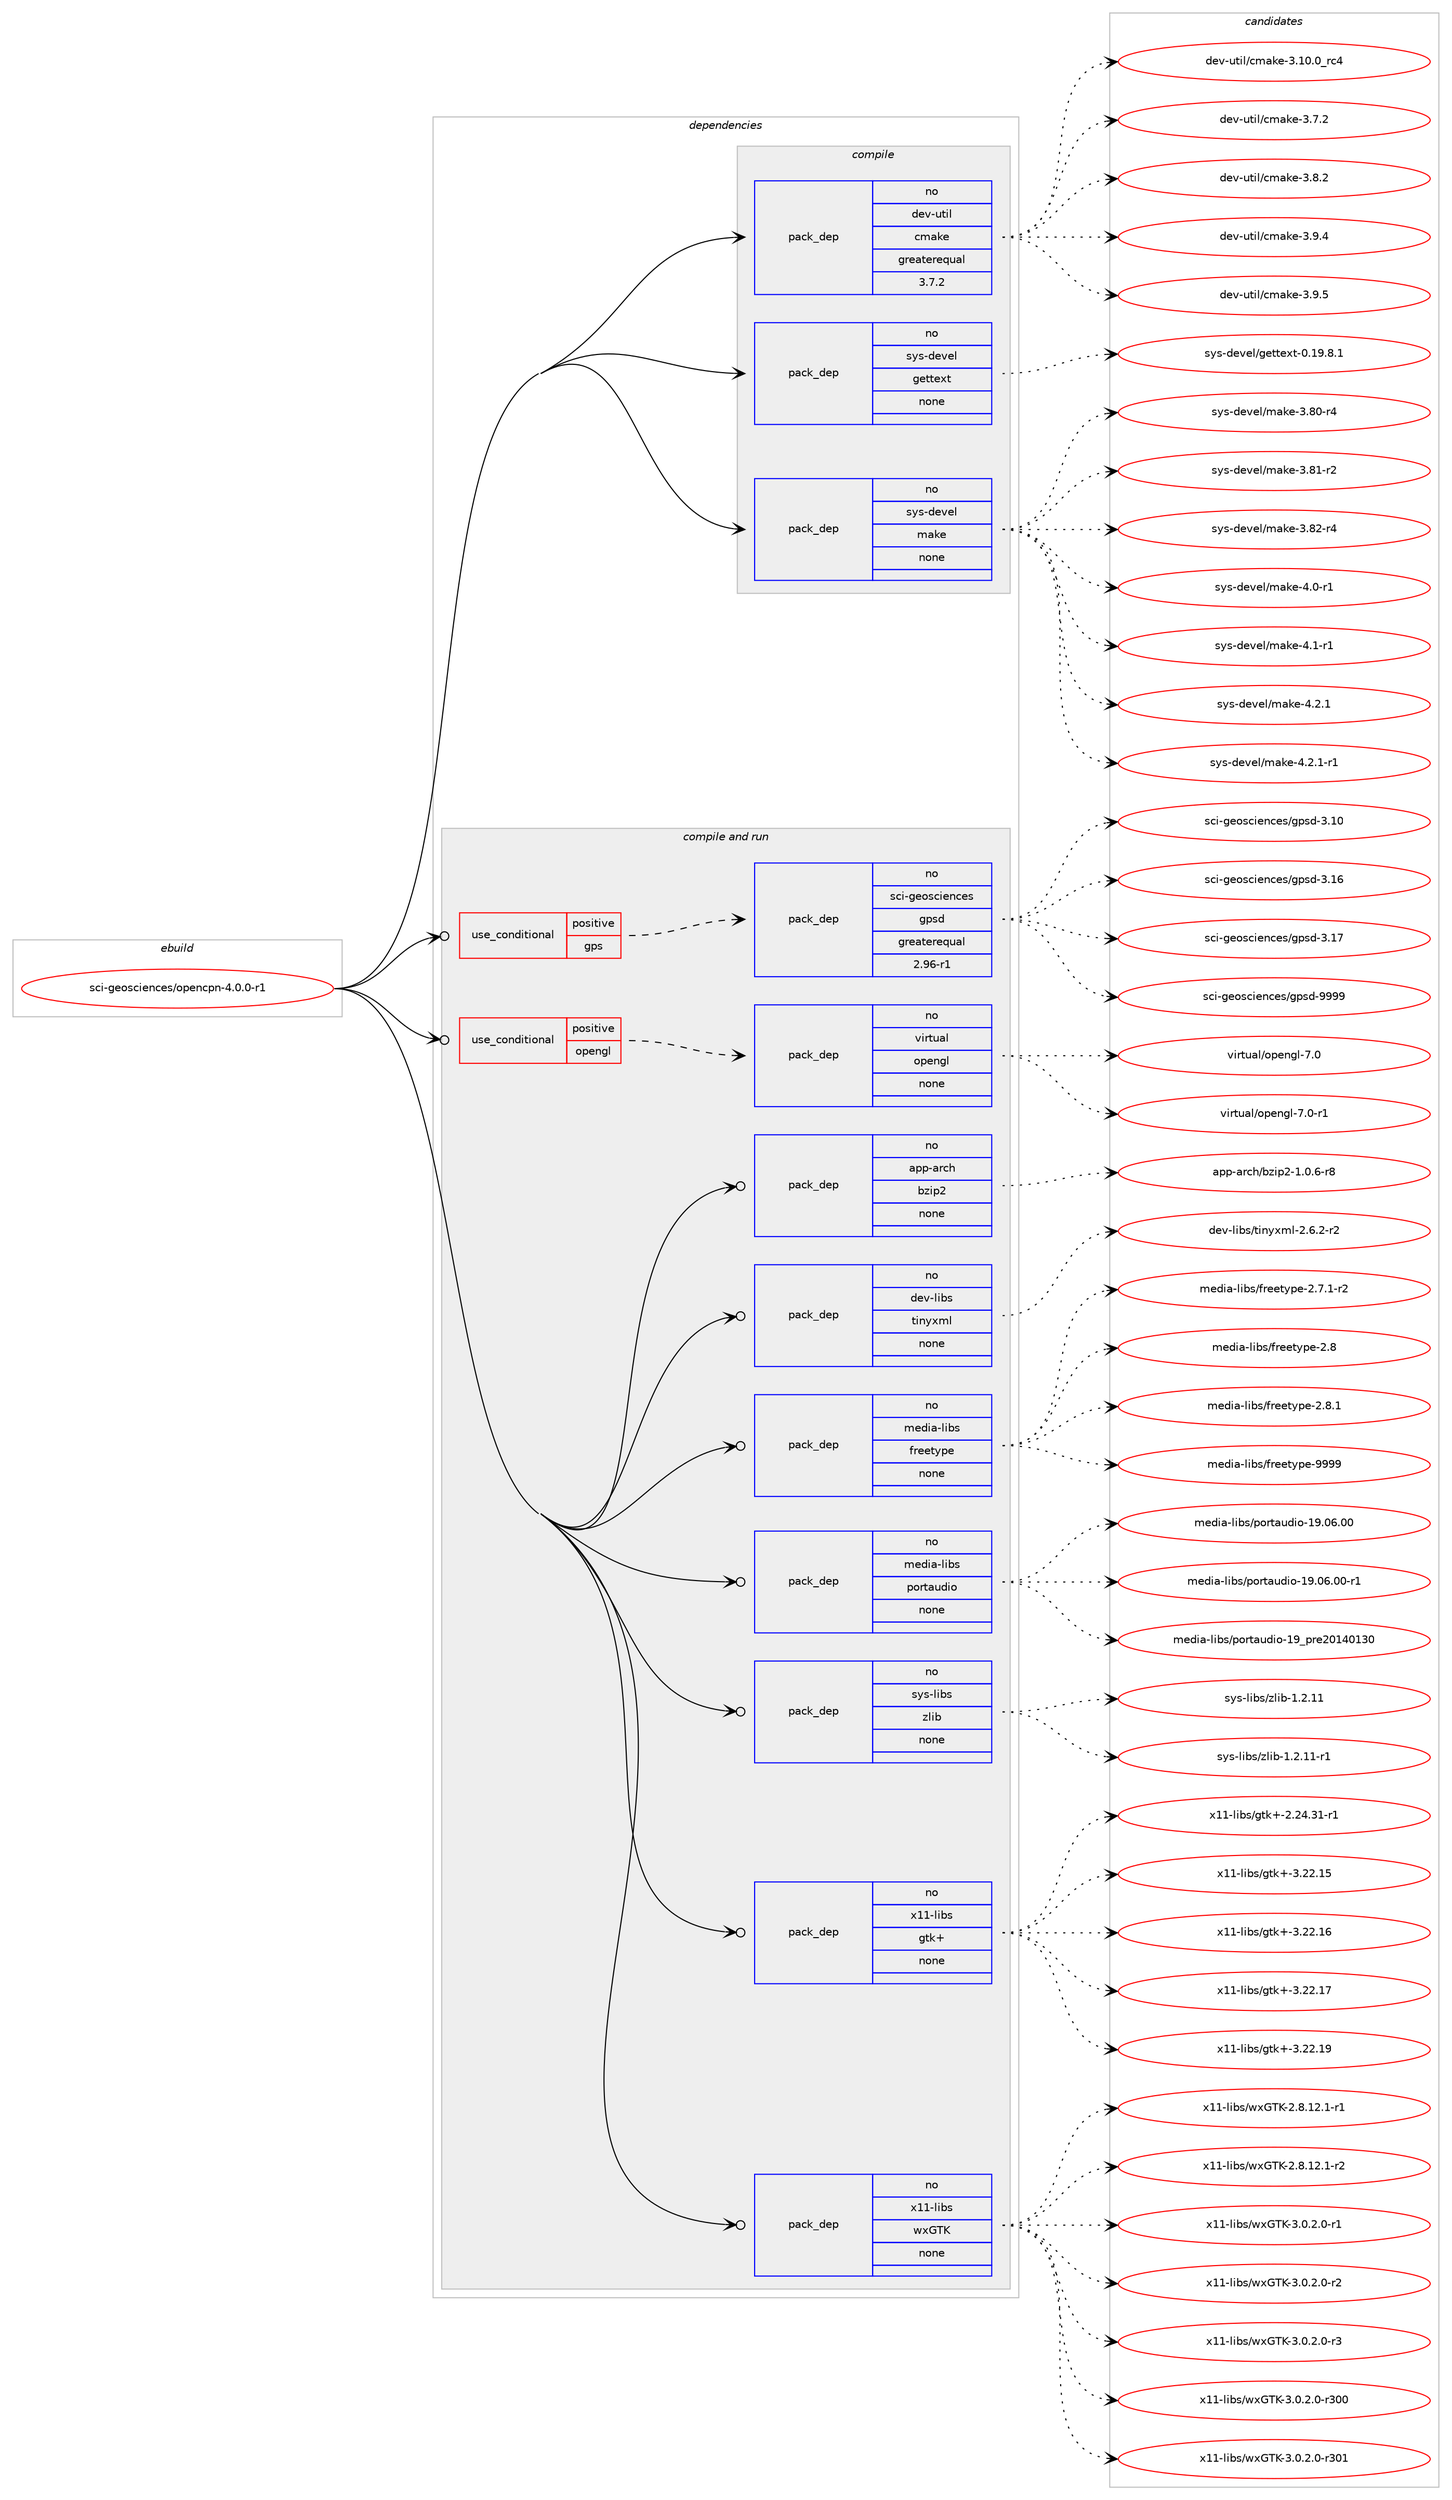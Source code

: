 digraph prolog {

# *************
# Graph options
# *************

newrank=true;
concentrate=true;
compound=true;
graph [rankdir=LR,fontname=Helvetica,fontsize=10,ranksep=1.5];#, ranksep=2.5, nodesep=0.2];
edge  [arrowhead=vee];
node  [fontname=Helvetica,fontsize=10];

# **********
# The ebuild
# **********

subgraph cluster_leftcol {
color=gray;
rank=same;
label=<<i>ebuild</i>>;
id [label="sci-geosciences/opencpn-4.0.0-r1", color=red, width=4, href="../sci-geosciences/opencpn-4.0.0-r1.svg"];
}

# ****************
# The dependencies
# ****************

subgraph cluster_midcol {
color=gray;
label=<<i>dependencies</i>>;
subgraph cluster_compile {
fillcolor="#eeeeee";
style=filled;
label=<<i>compile</i>>;
subgraph pack331188 {
dependency449020 [label=<<TABLE BORDER="0" CELLBORDER="1" CELLSPACING="0" CELLPADDING="4" WIDTH="220"><TR><TD ROWSPAN="6" CELLPADDING="30">pack_dep</TD></TR><TR><TD WIDTH="110">no</TD></TR><TR><TD>dev-util</TD></TR><TR><TD>cmake</TD></TR><TR><TD>greaterequal</TD></TR><TR><TD>3.7.2</TD></TR></TABLE>>, shape=none, color=blue];
}
id:e -> dependency449020:w [weight=20,style="solid",arrowhead="vee"];
subgraph pack331189 {
dependency449021 [label=<<TABLE BORDER="0" CELLBORDER="1" CELLSPACING="0" CELLPADDING="4" WIDTH="220"><TR><TD ROWSPAN="6" CELLPADDING="30">pack_dep</TD></TR><TR><TD WIDTH="110">no</TD></TR><TR><TD>sys-devel</TD></TR><TR><TD>gettext</TD></TR><TR><TD>none</TD></TR><TR><TD></TD></TR></TABLE>>, shape=none, color=blue];
}
id:e -> dependency449021:w [weight=20,style="solid",arrowhead="vee"];
subgraph pack331190 {
dependency449022 [label=<<TABLE BORDER="0" CELLBORDER="1" CELLSPACING="0" CELLPADDING="4" WIDTH="220"><TR><TD ROWSPAN="6" CELLPADDING="30">pack_dep</TD></TR><TR><TD WIDTH="110">no</TD></TR><TR><TD>sys-devel</TD></TR><TR><TD>make</TD></TR><TR><TD>none</TD></TR><TR><TD></TD></TR></TABLE>>, shape=none, color=blue];
}
id:e -> dependency449022:w [weight=20,style="solid",arrowhead="vee"];
}
subgraph cluster_compileandrun {
fillcolor="#eeeeee";
style=filled;
label=<<i>compile and run</i>>;
subgraph cond110010 {
dependency449023 [label=<<TABLE BORDER="0" CELLBORDER="1" CELLSPACING="0" CELLPADDING="4"><TR><TD ROWSPAN="3" CELLPADDING="10">use_conditional</TD></TR><TR><TD>positive</TD></TR><TR><TD>gps</TD></TR></TABLE>>, shape=none, color=red];
subgraph pack331191 {
dependency449024 [label=<<TABLE BORDER="0" CELLBORDER="1" CELLSPACING="0" CELLPADDING="4" WIDTH="220"><TR><TD ROWSPAN="6" CELLPADDING="30">pack_dep</TD></TR><TR><TD WIDTH="110">no</TD></TR><TR><TD>sci-geosciences</TD></TR><TR><TD>gpsd</TD></TR><TR><TD>greaterequal</TD></TR><TR><TD>2.96-r1</TD></TR></TABLE>>, shape=none, color=blue];
}
dependency449023:e -> dependency449024:w [weight=20,style="dashed",arrowhead="vee"];
}
id:e -> dependency449023:w [weight=20,style="solid",arrowhead="odotvee"];
subgraph cond110011 {
dependency449025 [label=<<TABLE BORDER="0" CELLBORDER="1" CELLSPACING="0" CELLPADDING="4"><TR><TD ROWSPAN="3" CELLPADDING="10">use_conditional</TD></TR><TR><TD>positive</TD></TR><TR><TD>opengl</TD></TR></TABLE>>, shape=none, color=red];
subgraph pack331192 {
dependency449026 [label=<<TABLE BORDER="0" CELLBORDER="1" CELLSPACING="0" CELLPADDING="4" WIDTH="220"><TR><TD ROWSPAN="6" CELLPADDING="30">pack_dep</TD></TR><TR><TD WIDTH="110">no</TD></TR><TR><TD>virtual</TD></TR><TR><TD>opengl</TD></TR><TR><TD>none</TD></TR><TR><TD></TD></TR></TABLE>>, shape=none, color=blue];
}
dependency449025:e -> dependency449026:w [weight=20,style="dashed",arrowhead="vee"];
}
id:e -> dependency449025:w [weight=20,style="solid",arrowhead="odotvee"];
subgraph pack331193 {
dependency449027 [label=<<TABLE BORDER="0" CELLBORDER="1" CELLSPACING="0" CELLPADDING="4" WIDTH="220"><TR><TD ROWSPAN="6" CELLPADDING="30">pack_dep</TD></TR><TR><TD WIDTH="110">no</TD></TR><TR><TD>app-arch</TD></TR><TR><TD>bzip2</TD></TR><TR><TD>none</TD></TR><TR><TD></TD></TR></TABLE>>, shape=none, color=blue];
}
id:e -> dependency449027:w [weight=20,style="solid",arrowhead="odotvee"];
subgraph pack331194 {
dependency449028 [label=<<TABLE BORDER="0" CELLBORDER="1" CELLSPACING="0" CELLPADDING="4" WIDTH="220"><TR><TD ROWSPAN="6" CELLPADDING="30">pack_dep</TD></TR><TR><TD WIDTH="110">no</TD></TR><TR><TD>dev-libs</TD></TR><TR><TD>tinyxml</TD></TR><TR><TD>none</TD></TR><TR><TD></TD></TR></TABLE>>, shape=none, color=blue];
}
id:e -> dependency449028:w [weight=20,style="solid",arrowhead="odotvee"];
subgraph pack331195 {
dependency449029 [label=<<TABLE BORDER="0" CELLBORDER="1" CELLSPACING="0" CELLPADDING="4" WIDTH="220"><TR><TD ROWSPAN="6" CELLPADDING="30">pack_dep</TD></TR><TR><TD WIDTH="110">no</TD></TR><TR><TD>media-libs</TD></TR><TR><TD>freetype</TD></TR><TR><TD>none</TD></TR><TR><TD></TD></TR></TABLE>>, shape=none, color=blue];
}
id:e -> dependency449029:w [weight=20,style="solid",arrowhead="odotvee"];
subgraph pack331196 {
dependency449030 [label=<<TABLE BORDER="0" CELLBORDER="1" CELLSPACING="0" CELLPADDING="4" WIDTH="220"><TR><TD ROWSPAN="6" CELLPADDING="30">pack_dep</TD></TR><TR><TD WIDTH="110">no</TD></TR><TR><TD>media-libs</TD></TR><TR><TD>portaudio</TD></TR><TR><TD>none</TD></TR><TR><TD></TD></TR></TABLE>>, shape=none, color=blue];
}
id:e -> dependency449030:w [weight=20,style="solid",arrowhead="odotvee"];
subgraph pack331197 {
dependency449031 [label=<<TABLE BORDER="0" CELLBORDER="1" CELLSPACING="0" CELLPADDING="4" WIDTH="220"><TR><TD ROWSPAN="6" CELLPADDING="30">pack_dep</TD></TR><TR><TD WIDTH="110">no</TD></TR><TR><TD>sys-libs</TD></TR><TR><TD>zlib</TD></TR><TR><TD>none</TD></TR><TR><TD></TD></TR></TABLE>>, shape=none, color=blue];
}
id:e -> dependency449031:w [weight=20,style="solid",arrowhead="odotvee"];
subgraph pack331198 {
dependency449032 [label=<<TABLE BORDER="0" CELLBORDER="1" CELLSPACING="0" CELLPADDING="4" WIDTH="220"><TR><TD ROWSPAN="6" CELLPADDING="30">pack_dep</TD></TR><TR><TD WIDTH="110">no</TD></TR><TR><TD>x11-libs</TD></TR><TR><TD>gtk+</TD></TR><TR><TD>none</TD></TR><TR><TD></TD></TR></TABLE>>, shape=none, color=blue];
}
id:e -> dependency449032:w [weight=20,style="solid",arrowhead="odotvee"];
subgraph pack331199 {
dependency449033 [label=<<TABLE BORDER="0" CELLBORDER="1" CELLSPACING="0" CELLPADDING="4" WIDTH="220"><TR><TD ROWSPAN="6" CELLPADDING="30">pack_dep</TD></TR><TR><TD WIDTH="110">no</TD></TR><TR><TD>x11-libs</TD></TR><TR><TD>wxGTK</TD></TR><TR><TD>none</TD></TR><TR><TD></TD></TR></TABLE>>, shape=none, color=blue];
}
id:e -> dependency449033:w [weight=20,style="solid",arrowhead="odotvee"];
}
subgraph cluster_run {
fillcolor="#eeeeee";
style=filled;
label=<<i>run</i>>;
}
}

# **************
# The candidates
# **************

subgraph cluster_choices {
rank=same;
color=gray;
label=<<i>candidates</i>>;

subgraph choice331188 {
color=black;
nodesep=1;
choice1001011184511711610510847991099710710145514649484648951149952 [label="dev-util/cmake-3.10.0_rc4", color=red, width=4,href="../dev-util/cmake-3.10.0_rc4.svg"];
choice10010111845117116105108479910997107101455146554650 [label="dev-util/cmake-3.7.2", color=red, width=4,href="../dev-util/cmake-3.7.2.svg"];
choice10010111845117116105108479910997107101455146564650 [label="dev-util/cmake-3.8.2", color=red, width=4,href="../dev-util/cmake-3.8.2.svg"];
choice10010111845117116105108479910997107101455146574652 [label="dev-util/cmake-3.9.4", color=red, width=4,href="../dev-util/cmake-3.9.4.svg"];
choice10010111845117116105108479910997107101455146574653 [label="dev-util/cmake-3.9.5", color=red, width=4,href="../dev-util/cmake-3.9.5.svg"];
dependency449020:e -> choice1001011184511711610510847991099710710145514649484648951149952:w [style=dotted,weight="100"];
dependency449020:e -> choice10010111845117116105108479910997107101455146554650:w [style=dotted,weight="100"];
dependency449020:e -> choice10010111845117116105108479910997107101455146564650:w [style=dotted,weight="100"];
dependency449020:e -> choice10010111845117116105108479910997107101455146574652:w [style=dotted,weight="100"];
dependency449020:e -> choice10010111845117116105108479910997107101455146574653:w [style=dotted,weight="100"];
}
subgraph choice331189 {
color=black;
nodesep=1;
choice1151211154510010111810110847103101116116101120116454846495746564649 [label="sys-devel/gettext-0.19.8.1", color=red, width=4,href="../sys-devel/gettext-0.19.8.1.svg"];
dependency449021:e -> choice1151211154510010111810110847103101116116101120116454846495746564649:w [style=dotted,weight="100"];
}
subgraph choice331190 {
color=black;
nodesep=1;
choice11512111545100101118101108471099710710145514656484511452 [label="sys-devel/make-3.80-r4", color=red, width=4,href="../sys-devel/make-3.80-r4.svg"];
choice11512111545100101118101108471099710710145514656494511450 [label="sys-devel/make-3.81-r2", color=red, width=4,href="../sys-devel/make-3.81-r2.svg"];
choice11512111545100101118101108471099710710145514656504511452 [label="sys-devel/make-3.82-r4", color=red, width=4,href="../sys-devel/make-3.82-r4.svg"];
choice115121115451001011181011084710997107101455246484511449 [label="sys-devel/make-4.0-r1", color=red, width=4,href="../sys-devel/make-4.0-r1.svg"];
choice115121115451001011181011084710997107101455246494511449 [label="sys-devel/make-4.1-r1", color=red, width=4,href="../sys-devel/make-4.1-r1.svg"];
choice115121115451001011181011084710997107101455246504649 [label="sys-devel/make-4.2.1", color=red, width=4,href="../sys-devel/make-4.2.1.svg"];
choice1151211154510010111810110847109971071014552465046494511449 [label="sys-devel/make-4.2.1-r1", color=red, width=4,href="../sys-devel/make-4.2.1-r1.svg"];
dependency449022:e -> choice11512111545100101118101108471099710710145514656484511452:w [style=dotted,weight="100"];
dependency449022:e -> choice11512111545100101118101108471099710710145514656494511450:w [style=dotted,weight="100"];
dependency449022:e -> choice11512111545100101118101108471099710710145514656504511452:w [style=dotted,weight="100"];
dependency449022:e -> choice115121115451001011181011084710997107101455246484511449:w [style=dotted,weight="100"];
dependency449022:e -> choice115121115451001011181011084710997107101455246494511449:w [style=dotted,weight="100"];
dependency449022:e -> choice115121115451001011181011084710997107101455246504649:w [style=dotted,weight="100"];
dependency449022:e -> choice1151211154510010111810110847109971071014552465046494511449:w [style=dotted,weight="100"];
}
subgraph choice331191 {
color=black;
nodesep=1;
choice11599105451031011111159910510111099101115471031121151004551464948 [label="sci-geosciences/gpsd-3.10", color=red, width=4,href="../sci-geosciences/gpsd-3.10.svg"];
choice11599105451031011111159910510111099101115471031121151004551464954 [label="sci-geosciences/gpsd-3.16", color=red, width=4,href="../sci-geosciences/gpsd-3.16.svg"];
choice11599105451031011111159910510111099101115471031121151004551464955 [label="sci-geosciences/gpsd-3.17", color=red, width=4,href="../sci-geosciences/gpsd-3.17.svg"];
choice11599105451031011111159910510111099101115471031121151004557575757 [label="sci-geosciences/gpsd-9999", color=red, width=4,href="../sci-geosciences/gpsd-9999.svg"];
dependency449024:e -> choice11599105451031011111159910510111099101115471031121151004551464948:w [style=dotted,weight="100"];
dependency449024:e -> choice11599105451031011111159910510111099101115471031121151004551464954:w [style=dotted,weight="100"];
dependency449024:e -> choice11599105451031011111159910510111099101115471031121151004551464955:w [style=dotted,weight="100"];
dependency449024:e -> choice11599105451031011111159910510111099101115471031121151004557575757:w [style=dotted,weight="100"];
}
subgraph choice331192 {
color=black;
nodesep=1;
choice118105114116117971084711111210111010310845554648 [label="virtual/opengl-7.0", color=red, width=4,href="../virtual/opengl-7.0.svg"];
choice1181051141161179710847111112101110103108455546484511449 [label="virtual/opengl-7.0-r1", color=red, width=4,href="../virtual/opengl-7.0-r1.svg"];
dependency449026:e -> choice118105114116117971084711111210111010310845554648:w [style=dotted,weight="100"];
dependency449026:e -> choice1181051141161179710847111112101110103108455546484511449:w [style=dotted,weight="100"];
}
subgraph choice331193 {
color=black;
nodesep=1;
choice971121124597114991044798122105112504549464846544511456 [label="app-arch/bzip2-1.0.6-r8", color=red, width=4,href="../app-arch/bzip2-1.0.6-r8.svg"];
dependency449027:e -> choice971121124597114991044798122105112504549464846544511456:w [style=dotted,weight="100"];
}
subgraph choice331194 {
color=black;
nodesep=1;
choice1001011184510810598115471161051101211201091084550465446504511450 [label="dev-libs/tinyxml-2.6.2-r2", color=red, width=4,href="../dev-libs/tinyxml-2.6.2-r2.svg"];
dependency449028:e -> choice1001011184510810598115471161051101211201091084550465446504511450:w [style=dotted,weight="100"];
}
subgraph choice331195 {
color=black;
nodesep=1;
choice109101100105974510810598115471021141011011161211121014550465546494511450 [label="media-libs/freetype-2.7.1-r2", color=red, width=4,href="../media-libs/freetype-2.7.1-r2.svg"];
choice1091011001059745108105981154710211410110111612111210145504656 [label="media-libs/freetype-2.8", color=red, width=4,href="../media-libs/freetype-2.8.svg"];
choice10910110010597451081059811547102114101101116121112101455046564649 [label="media-libs/freetype-2.8.1", color=red, width=4,href="../media-libs/freetype-2.8.1.svg"];
choice109101100105974510810598115471021141011011161211121014557575757 [label="media-libs/freetype-9999", color=red, width=4,href="../media-libs/freetype-9999.svg"];
dependency449029:e -> choice109101100105974510810598115471021141011011161211121014550465546494511450:w [style=dotted,weight="100"];
dependency449029:e -> choice1091011001059745108105981154710211410110111612111210145504656:w [style=dotted,weight="100"];
dependency449029:e -> choice10910110010597451081059811547102114101101116121112101455046564649:w [style=dotted,weight="100"];
dependency449029:e -> choice109101100105974510810598115471021141011011161211121014557575757:w [style=dotted,weight="100"];
}
subgraph choice331196 {
color=black;
nodesep=1;
choice1091011001059745108105981154711211111411697117100105111454957464854464848 [label="media-libs/portaudio-19.06.00", color=red, width=4,href="../media-libs/portaudio-19.06.00.svg"];
choice10910110010597451081059811547112111114116971171001051114549574648544648484511449 [label="media-libs/portaudio-19.06.00-r1", color=red, width=4,href="../media-libs/portaudio-19.06.00-r1.svg"];
choice1091011001059745108105981154711211111411697117100105111454957951121141015048495248495148 [label="media-libs/portaudio-19_pre20140130", color=red, width=4,href="../media-libs/portaudio-19_pre20140130.svg"];
dependency449030:e -> choice1091011001059745108105981154711211111411697117100105111454957464854464848:w [style=dotted,weight="100"];
dependency449030:e -> choice10910110010597451081059811547112111114116971171001051114549574648544648484511449:w [style=dotted,weight="100"];
dependency449030:e -> choice1091011001059745108105981154711211111411697117100105111454957951121141015048495248495148:w [style=dotted,weight="100"];
}
subgraph choice331197 {
color=black;
nodesep=1;
choice1151211154510810598115471221081059845494650464949 [label="sys-libs/zlib-1.2.11", color=red, width=4,href="../sys-libs/zlib-1.2.11.svg"];
choice11512111545108105981154712210810598454946504649494511449 [label="sys-libs/zlib-1.2.11-r1", color=red, width=4,href="../sys-libs/zlib-1.2.11-r1.svg"];
dependency449031:e -> choice1151211154510810598115471221081059845494650464949:w [style=dotted,weight="100"];
dependency449031:e -> choice11512111545108105981154712210810598454946504649494511449:w [style=dotted,weight="100"];
}
subgraph choice331198 {
color=black;
nodesep=1;
choice12049494510810598115471031161074345504650524651494511449 [label="x11-libs/gtk+-2.24.31-r1", color=red, width=4,href="../x11-libs/gtk+-2.24.31-r1.svg"];
choice1204949451081059811547103116107434551465050464953 [label="x11-libs/gtk+-3.22.15", color=red, width=4,href="../x11-libs/gtk+-3.22.15.svg"];
choice1204949451081059811547103116107434551465050464954 [label="x11-libs/gtk+-3.22.16", color=red, width=4,href="../x11-libs/gtk+-3.22.16.svg"];
choice1204949451081059811547103116107434551465050464955 [label="x11-libs/gtk+-3.22.17", color=red, width=4,href="../x11-libs/gtk+-3.22.17.svg"];
choice1204949451081059811547103116107434551465050464957 [label="x11-libs/gtk+-3.22.19", color=red, width=4,href="../x11-libs/gtk+-3.22.19.svg"];
dependency449032:e -> choice12049494510810598115471031161074345504650524651494511449:w [style=dotted,weight="100"];
dependency449032:e -> choice1204949451081059811547103116107434551465050464953:w [style=dotted,weight="100"];
dependency449032:e -> choice1204949451081059811547103116107434551465050464954:w [style=dotted,weight="100"];
dependency449032:e -> choice1204949451081059811547103116107434551465050464955:w [style=dotted,weight="100"];
dependency449032:e -> choice1204949451081059811547103116107434551465050464957:w [style=dotted,weight="100"];
}
subgraph choice331199 {
color=black;
nodesep=1;
choice12049494510810598115471191207184754550465646495046494511449 [label="x11-libs/wxGTK-2.8.12.1-r1", color=red, width=4,href="../x11-libs/wxGTK-2.8.12.1-r1.svg"];
choice12049494510810598115471191207184754550465646495046494511450 [label="x11-libs/wxGTK-2.8.12.1-r2", color=red, width=4,href="../x11-libs/wxGTK-2.8.12.1-r2.svg"];
choice120494945108105981154711912071847545514648465046484511449 [label="x11-libs/wxGTK-3.0.2.0-r1", color=red, width=4,href="../x11-libs/wxGTK-3.0.2.0-r1.svg"];
choice120494945108105981154711912071847545514648465046484511450 [label="x11-libs/wxGTK-3.0.2.0-r2", color=red, width=4,href="../x11-libs/wxGTK-3.0.2.0-r2.svg"];
choice120494945108105981154711912071847545514648465046484511451 [label="x11-libs/wxGTK-3.0.2.0-r3", color=red, width=4,href="../x11-libs/wxGTK-3.0.2.0-r3.svg"];
choice1204949451081059811547119120718475455146484650464845114514848 [label="x11-libs/wxGTK-3.0.2.0-r300", color=red, width=4,href="../x11-libs/wxGTK-3.0.2.0-r300.svg"];
choice1204949451081059811547119120718475455146484650464845114514849 [label="x11-libs/wxGTK-3.0.2.0-r301", color=red, width=4,href="../x11-libs/wxGTK-3.0.2.0-r301.svg"];
dependency449033:e -> choice12049494510810598115471191207184754550465646495046494511449:w [style=dotted,weight="100"];
dependency449033:e -> choice12049494510810598115471191207184754550465646495046494511450:w [style=dotted,weight="100"];
dependency449033:e -> choice120494945108105981154711912071847545514648465046484511449:w [style=dotted,weight="100"];
dependency449033:e -> choice120494945108105981154711912071847545514648465046484511450:w [style=dotted,weight="100"];
dependency449033:e -> choice120494945108105981154711912071847545514648465046484511451:w [style=dotted,weight="100"];
dependency449033:e -> choice1204949451081059811547119120718475455146484650464845114514848:w [style=dotted,weight="100"];
dependency449033:e -> choice1204949451081059811547119120718475455146484650464845114514849:w [style=dotted,weight="100"];
}
}

}
